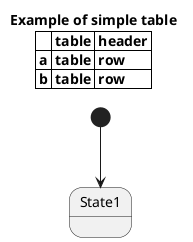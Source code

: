 @startuml

skinparam titleFontSize 14

title
    Example of simple table
    |= |= table |= header |
    | a | table | row |
    | b | table | row |
end title

[*] --> State1

@enduml